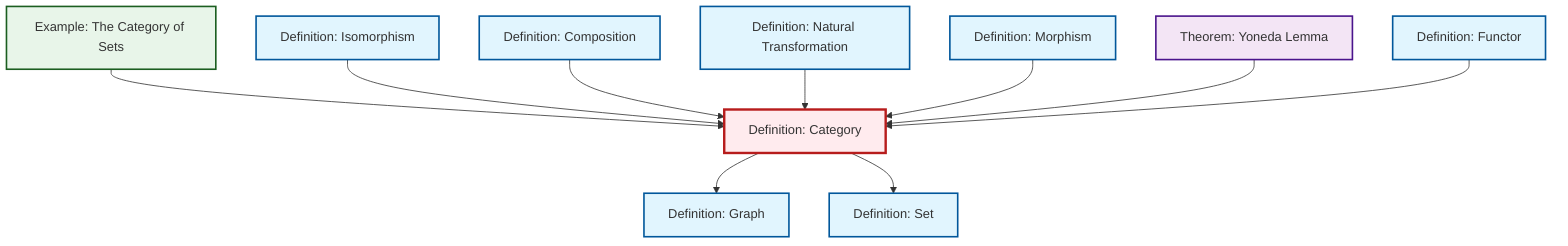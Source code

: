 graph TD
    classDef definition fill:#e1f5fe,stroke:#01579b,stroke-width:2px
    classDef theorem fill:#f3e5f5,stroke:#4a148c,stroke-width:2px
    classDef axiom fill:#fff3e0,stroke:#e65100,stroke-width:2px
    classDef example fill:#e8f5e9,stroke:#1b5e20,stroke-width:2px
    classDef current fill:#ffebee,stroke:#b71c1c,stroke-width:3px
    def-graph["Definition: Graph"]:::definition
    def-composition["Definition: Composition"]:::definition
    def-functor["Definition: Functor"]:::definition
    thm-yoneda["Theorem: Yoneda Lemma"]:::theorem
    def-isomorphism["Definition: Isomorphism"]:::definition
    def-category["Definition: Category"]:::definition
    def-morphism["Definition: Morphism"]:::definition
    def-natural-transformation["Definition: Natural Transformation"]:::definition
    def-set["Definition: Set"]:::definition
    ex-set-category["Example: The Category of Sets"]:::example
    ex-set-category --> def-category
    def-isomorphism --> def-category
    def-composition --> def-category
    def-natural-transformation --> def-category
    def-morphism --> def-category
    thm-yoneda --> def-category
    def-functor --> def-category
    def-category --> def-graph
    def-category --> def-set
    class def-category current